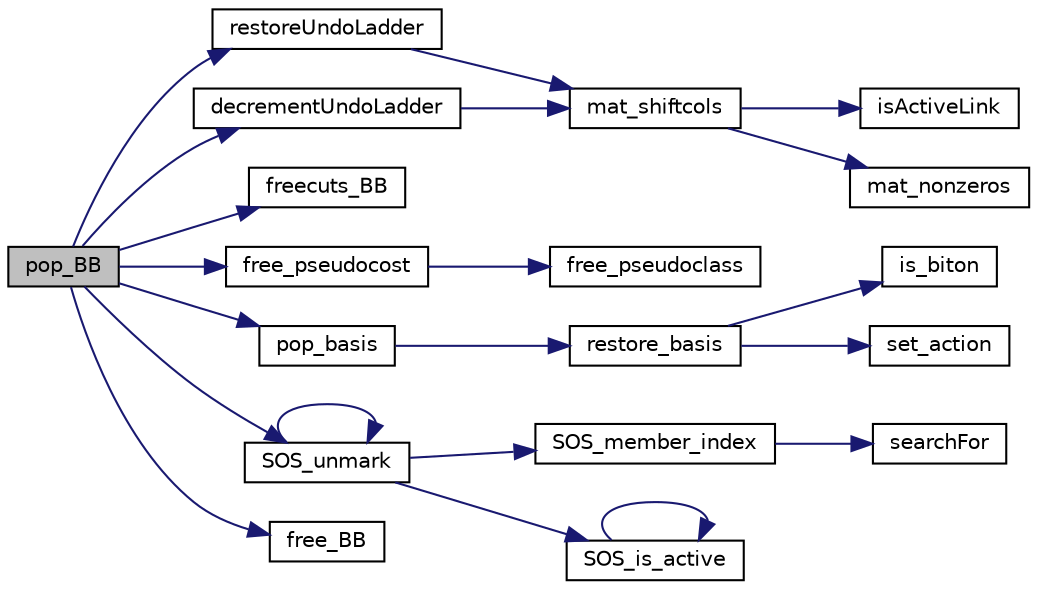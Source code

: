 digraph "pop_BB"
{
  edge [fontname="Helvetica",fontsize="10",labelfontname="Helvetica",labelfontsize="10"];
  node [fontname="Helvetica",fontsize="10",shape=record];
  rankdir="LR";
  Node530 [label="pop_BB",height=0.2,width=0.4,color="black", fillcolor="grey75", style="filled", fontcolor="black"];
  Node530 -> Node531 [color="midnightblue",fontsize="10",style="solid",fontname="Helvetica"];
  Node531 [label="restoreUndoLadder",height=0.2,width=0.4,color="black", fillcolor="white", style="filled",URL="$dc/d9a/lp__matrix_8c.html#a261a7d9c880748f30b8a6bc3706f3b75"];
  Node531 -> Node532 [color="midnightblue",fontsize="10",style="solid",fontname="Helvetica"];
  Node532 [label="mat_shiftcols",height=0.2,width=0.4,color="black", fillcolor="white", style="filled",URL="$dc/d9a/lp__matrix_8c.html#a4b382fbfc70092747f60017cdf62e1e6"];
  Node532 -> Node533 [color="midnightblue",fontsize="10",style="solid",fontname="Helvetica"];
  Node533 [label="isActiveLink",height=0.2,width=0.4,color="black", fillcolor="white", style="filled",URL="$d9/d18/lp__utils_8c.html#a183f62e53061778d4fdb381e27d8cf4c"];
  Node532 -> Node534 [color="midnightblue",fontsize="10",style="solid",fontname="Helvetica"];
  Node534 [label="mat_nonzeros",height=0.2,width=0.4,color="black", fillcolor="white", style="filled",URL="$dc/d9a/lp__matrix_8c.html#a9430c42ed7853fd8dd6463ed7165f243"];
  Node530 -> Node535 [color="midnightblue",fontsize="10",style="solid",fontname="Helvetica"];
  Node535 [label="decrementUndoLadder",height=0.2,width=0.4,color="black", fillcolor="white", style="filled",URL="$dc/d9a/lp__matrix_8c.html#a1edf6e8e5fda6dd00a72a30f2d7f8059"];
  Node535 -> Node532 [color="midnightblue",fontsize="10",style="solid",fontname="Helvetica"];
  Node530 -> Node536 [color="midnightblue",fontsize="10",style="solid",fontname="Helvetica"];
  Node536 [label="freecuts_BB",height=0.2,width=0.4,color="black", fillcolor="white", style="filled",URL="$de/d84/lp__mipbb_8c.html#a259dc5a0b6b79af2494f6d80c3eebd5f"];
  Node530 -> Node537 [color="midnightblue",fontsize="10",style="solid",fontname="Helvetica"];
  Node537 [label="free_pseudocost",height=0.2,width=0.4,color="black", fillcolor="white", style="filled",URL="$d4/d79/lp__lib_8c.html#a453e84198cc843b3c31ab445fb628e06"];
  Node537 -> Node538 [color="midnightblue",fontsize="10",style="solid",fontname="Helvetica"];
  Node538 [label="free_pseudoclass",height=0.2,width=0.4,color="black", fillcolor="white", style="filled",URL="$d4/d79/lp__lib_8c.html#a9a6f6fe0107348b6ce6435d352698ddf"];
  Node530 -> Node539 [color="midnightblue",fontsize="10",style="solid",fontname="Helvetica"];
  Node539 [label="pop_basis",height=0.2,width=0.4,color="black", fillcolor="white", style="filled",URL="$d4/d79/lp__lib_8c.html#a62aed04dfd5200825d92bee30cc8119e"];
  Node539 -> Node540 [color="midnightblue",fontsize="10",style="solid",fontname="Helvetica"];
  Node540 [label="restore_basis",height=0.2,width=0.4,color="black", fillcolor="white", style="filled",URL="$d4/d79/lp__lib_8c.html#a813f387194d0ca35c45cc01427be785e"];
  Node540 -> Node541 [color="midnightblue",fontsize="10",style="solid",fontname="Helvetica"];
  Node541 [label="is_biton",height=0.2,width=0.4,color="black", fillcolor="white", style="filled",URL="$d6/d2f/lp__bit_8h.html#aa1525260dfa7e8679d16ed29883f7209"];
  Node540 -> Node542 [color="midnightblue",fontsize="10",style="solid",fontname="Helvetica"];
  Node542 [label="set_action",height=0.2,width=0.4,color="black", fillcolor="white", style="filled",URL="$d4/d79/lp__lib_8c.html#ad4fefd09a7c66c454785da9ec150ecc1"];
  Node530 -> Node543 [color="midnightblue",fontsize="10",style="solid",fontname="Helvetica"];
  Node543 [label="SOS_unmark",height=0.2,width=0.4,color="black", fillcolor="white", style="filled",URL="$d1/d43/lp___s_o_s_8c.html#a6ce4f6cd67a1430e82a41e4bd1af06fe"];
  Node543 -> Node543 [color="midnightblue",fontsize="10",style="solid",fontname="Helvetica"];
  Node543 -> Node544 [color="midnightblue",fontsize="10",style="solid",fontname="Helvetica"];
  Node544 [label="SOS_member_index",height=0.2,width=0.4,color="black", fillcolor="white", style="filled",URL="$d1/d43/lp___s_o_s_8c.html#a95fb8e4ce406207601c2b180c531ddc6"];
  Node544 -> Node545 [color="midnightblue",fontsize="10",style="solid",fontname="Helvetica"];
  Node545 [label="searchFor",height=0.2,width=0.4,color="black", fillcolor="white", style="filled",URL="$d9/d18/lp__utils_8c.html#a0f73f0fbd9ba7ed88022e713a6fe9f1b"];
  Node543 -> Node546 [color="midnightblue",fontsize="10",style="solid",fontname="Helvetica"];
  Node546 [label="SOS_is_active",height=0.2,width=0.4,color="black", fillcolor="white", style="filled",URL="$d1/d43/lp___s_o_s_8c.html#a2b0601aeda1bdff5d53ce43c72c5b2b6"];
  Node546 -> Node546 [color="midnightblue",fontsize="10",style="solid",fontname="Helvetica"];
  Node530 -> Node547 [color="midnightblue",fontsize="10",style="solid",fontname="Helvetica"];
  Node547 [label="free_BB",height=0.2,width=0.4,color="black", fillcolor="white", style="filled",URL="$de/d84/lp__mipbb_8c.html#a560e15ad8bd032b6ecab5d7a76ebf656"];
}

